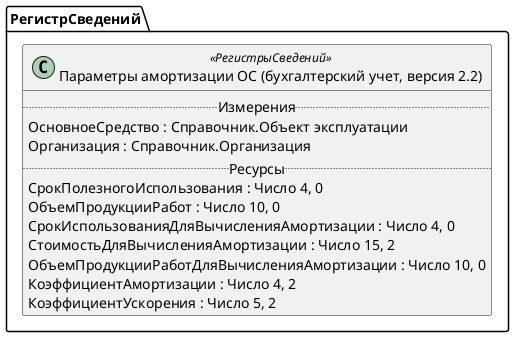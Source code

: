 ﻿@startuml ПараметрыАмортизацииОСБухгалтерскийУчет
'!include templates.wsd
'..\include templates.wsd
class РегистрСведений.ПараметрыАмортизацииОСБухгалтерскийУчет as "Параметры амортизации ОС (бухгалтерский учет, версия 2.2)" <<РегистрыСведений>>
{
..Измерения..
ОсновноеСредство : Справочник.Объект эксплуатации
Организация : Справочник.Организация
..Ресурсы..
СрокПолезногоИспользования : Число 4, 0
ОбъемПродукцииРабот : Число 10, 0
СрокИспользованияДляВычисленияАмортизации : Число 4, 0
СтоимостьДляВычисленияАмортизации : Число 15, 2
ОбъемПродукцииРаботДляВычисленияАмортизации : Число 10, 0
КоэффициентАмортизации : Число 4, 2
КоэффициентУскорения : Число 5, 2
}
@enduml

